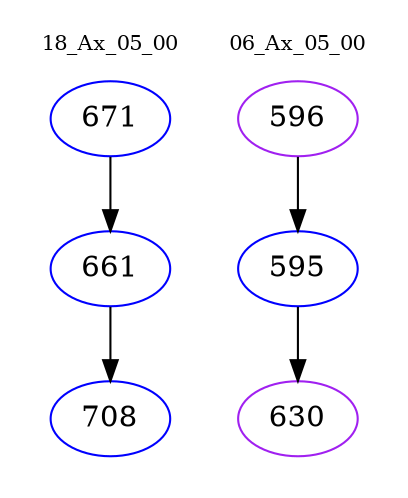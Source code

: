 digraph{
subgraph cluster_0 {
color = white
label = "18_Ax_05_00";
fontsize=10;
T0_671 [label="671", color="blue"]
T0_671 -> T0_661 [color="black"]
T0_661 [label="661", color="blue"]
T0_661 -> T0_708 [color="black"]
T0_708 [label="708", color="blue"]
}
subgraph cluster_1 {
color = white
label = "06_Ax_05_00";
fontsize=10;
T1_596 [label="596", color="purple"]
T1_596 -> T1_595 [color="black"]
T1_595 [label="595", color="blue"]
T1_595 -> T1_630 [color="black"]
T1_630 [label="630", color="purple"]
}
}
